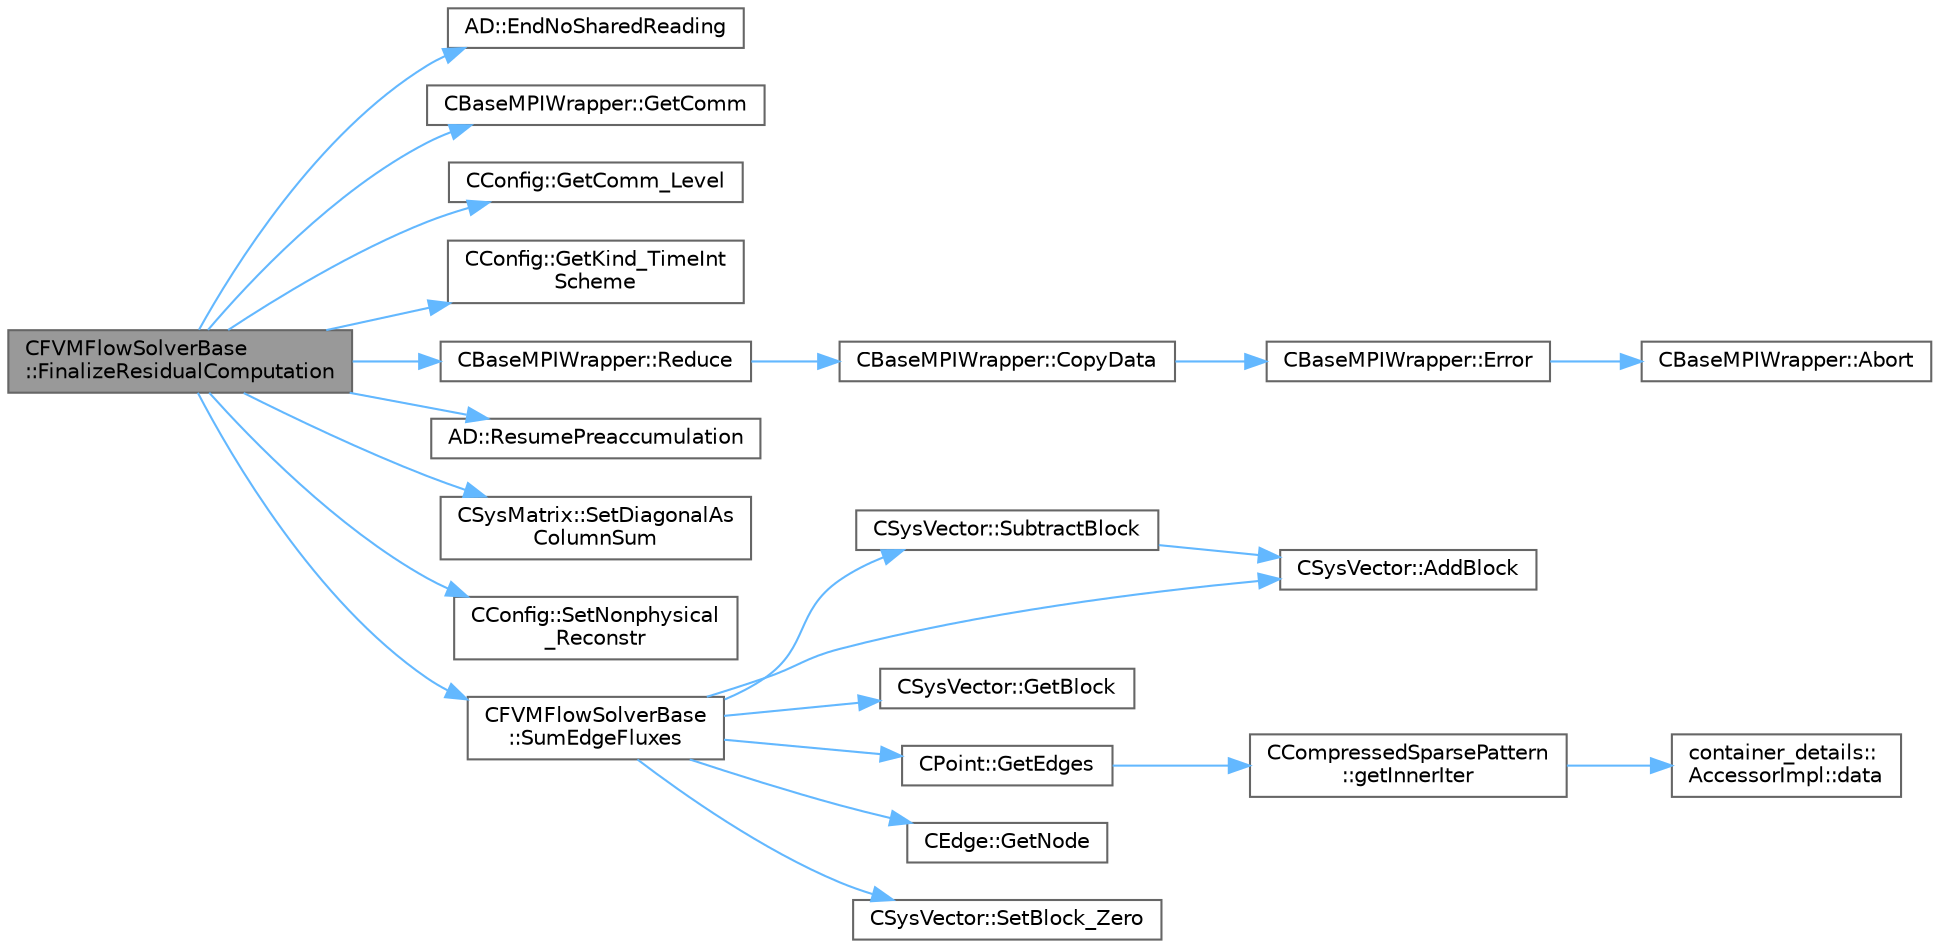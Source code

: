 digraph "CFVMFlowSolverBase::FinalizeResidualComputation"
{
 // LATEX_PDF_SIZE
  bgcolor="transparent";
  edge [fontname=Helvetica,fontsize=10,labelfontname=Helvetica,labelfontsize=10];
  node [fontname=Helvetica,fontsize=10,shape=box,height=0.2,width=0.4];
  rankdir="LR";
  Node1 [id="Node000001",label="CFVMFlowSolverBase\l::FinalizeResidualComputation",height=0.2,width=0.4,color="gray40", fillcolor="grey60", style="filled", fontcolor="black",tooltip="Sums edge fluxes (if required) and computes the global error counter."];
  Node1 -> Node2 [id="edge1_Node000001_Node000002",color="steelblue1",style="solid",tooltip=" "];
  Node2 [id="Node000002",label="AD::EndNoSharedReading",height=0.2,width=0.4,color="grey40", fillcolor="white", style="filled",URL="$namespaceAD.html#ac7ec9bb1bce9a9b429ca4f355ffa8d3f",tooltip="End the \"no shared reading\" adjoint evaluation mode."];
  Node1 -> Node3 [id="edge2_Node000001_Node000003",color="steelblue1",style="solid",tooltip=" "];
  Node3 [id="Node000003",label="CBaseMPIWrapper::GetComm",height=0.2,width=0.4,color="grey40", fillcolor="white", style="filled",URL="$classCBaseMPIWrapper.html#a8154391fc3522954802889d81d4ef5da",tooltip=" "];
  Node1 -> Node4 [id="edge3_Node000001_Node000004",color="steelblue1",style="solid",tooltip=" "];
  Node4 [id="Node000004",label="CConfig::GetComm_Level",height=0.2,width=0.4,color="grey40", fillcolor="white", style="filled",URL="$classCConfig.html#aa495414133c826e5f6651d4ce82d0ef6",tooltip="Get the level of MPI communications to be performed."];
  Node1 -> Node5 [id="edge4_Node000001_Node000005",color="steelblue1",style="solid",tooltip=" "];
  Node5 [id="Node000005",label="CConfig::GetKind_TimeInt\lScheme",height=0.2,width=0.4,color="grey40", fillcolor="white", style="filled",URL="$classCConfig.html#ad16f71356f146b530fb1fbb45444525c",tooltip="Get the kind of time integration method."];
  Node1 -> Node6 [id="edge5_Node000001_Node000006",color="steelblue1",style="solid",tooltip=" "];
  Node6 [id="Node000006",label="CBaseMPIWrapper::Reduce",height=0.2,width=0.4,color="grey40", fillcolor="white", style="filled",URL="$classCBaseMPIWrapper.html#adfe0cc3203ae26745e12fb885af0629b",tooltip=" "];
  Node6 -> Node7 [id="edge6_Node000006_Node000007",color="steelblue1",style="solid",tooltip=" "];
  Node7 [id="Node000007",label="CBaseMPIWrapper::CopyData",height=0.2,width=0.4,color="grey40", fillcolor="white", style="filled",URL="$classCBaseMPIWrapper.html#a3c28692a4cab67ad0f81d18273db3d23",tooltip=" "];
  Node7 -> Node8 [id="edge7_Node000007_Node000008",color="steelblue1",style="solid",tooltip=" "];
  Node8 [id="Node000008",label="CBaseMPIWrapper::Error",height=0.2,width=0.4,color="grey40", fillcolor="white", style="filled",URL="$classCBaseMPIWrapper.html#a04457c47629bda56704e6a8804833eeb",tooltip=" "];
  Node8 -> Node9 [id="edge8_Node000008_Node000009",color="steelblue1",style="solid",tooltip=" "];
  Node9 [id="Node000009",label="CBaseMPIWrapper::Abort",height=0.2,width=0.4,color="grey40", fillcolor="white", style="filled",URL="$classCBaseMPIWrapper.html#af7297d861dca86b45cf561b6ab642e8f",tooltip=" "];
  Node1 -> Node10 [id="edge9_Node000001_Node000010",color="steelblue1",style="solid",tooltip=" "];
  Node10 [id="Node000010",label="AD::ResumePreaccumulation",height=0.2,width=0.4,color="grey40", fillcolor="white", style="filled",URL="$namespaceAD.html#a31b112f0b52414a5bf8cd64d1f30fd8d",tooltip="Resume the use of preaccumulation."];
  Node1 -> Node11 [id="edge10_Node000001_Node000011",color="steelblue1",style="solid",tooltip=" "];
  Node11 [id="Node000011",label="CSysMatrix::SetDiagonalAs\lColumnSum",height=0.2,width=0.4,color="grey40", fillcolor="white", style="filled",URL="$classCSysMatrix.html#a3519e4340bc03ed3b712d8098a3f45c2",tooltip="Sets the diagonal entries of the matrix as the sum of the blocks in the corresponding column."];
  Node1 -> Node12 [id="edge11_Node000001_Node000012",color="steelblue1",style="solid",tooltip=" "];
  Node12 [id="Node000012",label="CConfig::SetNonphysical\l_Reconstr",height=0.2,width=0.4,color="grey40", fillcolor="white", style="filled",URL="$classCConfig.html#aa3920e3a8f281a8e015ca82571aa2c72",tooltip="Set the current number of non-physical reconstructions for 2nd-order upwinding."];
  Node1 -> Node13 [id="edge12_Node000001_Node000013",color="steelblue1",style="solid",tooltip=" "];
  Node13 [id="Node000013",label="CFVMFlowSolverBase\l::SumEdgeFluxes",height=0.2,width=0.4,color="grey40", fillcolor="white", style="filled",URL="$classCFVMFlowSolverBase.html#abf74474ed8e74a84fb30faba2160494b",tooltip="Sum the edge fluxes for each cell to populate the residual vector, only used on coarse grids."];
  Node13 -> Node14 [id="edge13_Node000013_Node000014",color="steelblue1",style="solid",tooltip=" "];
  Node14 [id="Node000014",label="CSysVector::AddBlock",height=0.2,width=0.4,color="grey40", fillcolor="white", style="filled",URL="$classCSysVector.html#aa463275cba394503a9778529fdaa4494",tooltip="Add \"block\" to the vector, see SetBlock."];
  Node13 -> Node15 [id="edge14_Node000013_Node000015",color="steelblue1",style="solid",tooltip=" "];
  Node15 [id="Node000015",label="CSysVector::GetBlock",height=0.2,width=0.4,color="grey40", fillcolor="white", style="filled",URL="$classCSysVector.html#a7c44ba3d52f199c303747e7469e712ca",tooltip="Get pointer to a block."];
  Node13 -> Node16 [id="edge15_Node000013_Node000016",color="steelblue1",style="solid",tooltip=" "];
  Node16 [id="Node000016",label="CPoint::GetEdges",height=0.2,width=0.4,color="grey40", fillcolor="white", style="filled",URL="$classCPoint.html#a373a79919286952eff3ff785a1586ac2",tooltip="Get inner iterator to loop over neighbor edges."];
  Node16 -> Node17 [id="edge16_Node000016_Node000017",color="steelblue1",style="solid",tooltip=" "];
  Node17 [id="Node000017",label="CCompressedSparsePattern\l::getInnerIter",height=0.2,width=0.4,color="grey40", fillcolor="white", style="filled",URL="$classCCompressedSparsePattern.html#a69b7d1cd5652311246a3fba8c5f0e3f5",tooltip=" "];
  Node17 -> Node18 [id="edge17_Node000017_Node000018",color="steelblue1",style="solid",tooltip=" "];
  Node18 [id="Node000018",label="container_details::\lAccessorImpl::data",height=0.2,width=0.4,color="grey40", fillcolor="white", style="filled",URL="$classcontainer__details_1_1AccessorImpl.html#a25b798e6041a085aa19399d0047b6a91",tooltip=" "];
  Node13 -> Node19 [id="edge18_Node000013_Node000019",color="steelblue1",style="solid",tooltip=" "];
  Node19 [id="Node000019",label="CEdge::GetNode",height=0.2,width=0.4,color="grey40", fillcolor="white", style="filled",URL="$classCEdge.html#a5cd6f283cb2f3e4dfc037c0db6ae1055",tooltip="Get left/right node index defining the edge."];
  Node13 -> Node20 [id="edge19_Node000013_Node000020",color="steelblue1",style="solid",tooltip=" "];
  Node20 [id="Node000020",label="CSysVector::SetBlock_Zero",height=0.2,width=0.4,color="grey40", fillcolor="white", style="filled",URL="$classCSysVector.html#a9990ad4ea225c98a1af50e00fecbc56f",tooltip="Set the values to zero for one block."];
  Node13 -> Node21 [id="edge20_Node000013_Node000021",color="steelblue1",style="solid",tooltip=" "];
  Node21 [id="Node000021",label="CSysVector::SubtractBlock",height=0.2,width=0.4,color="grey40", fillcolor="white", style="filled",URL="$classCSysVector.html#a71ea6ec1ebdb77535b976bb40e7659a6",tooltip="Subtract \"block\" from the vector, see AddBlock."];
  Node21 -> Node14 [id="edge21_Node000021_Node000014",color="steelblue1",style="solid",tooltip=" "];
}
